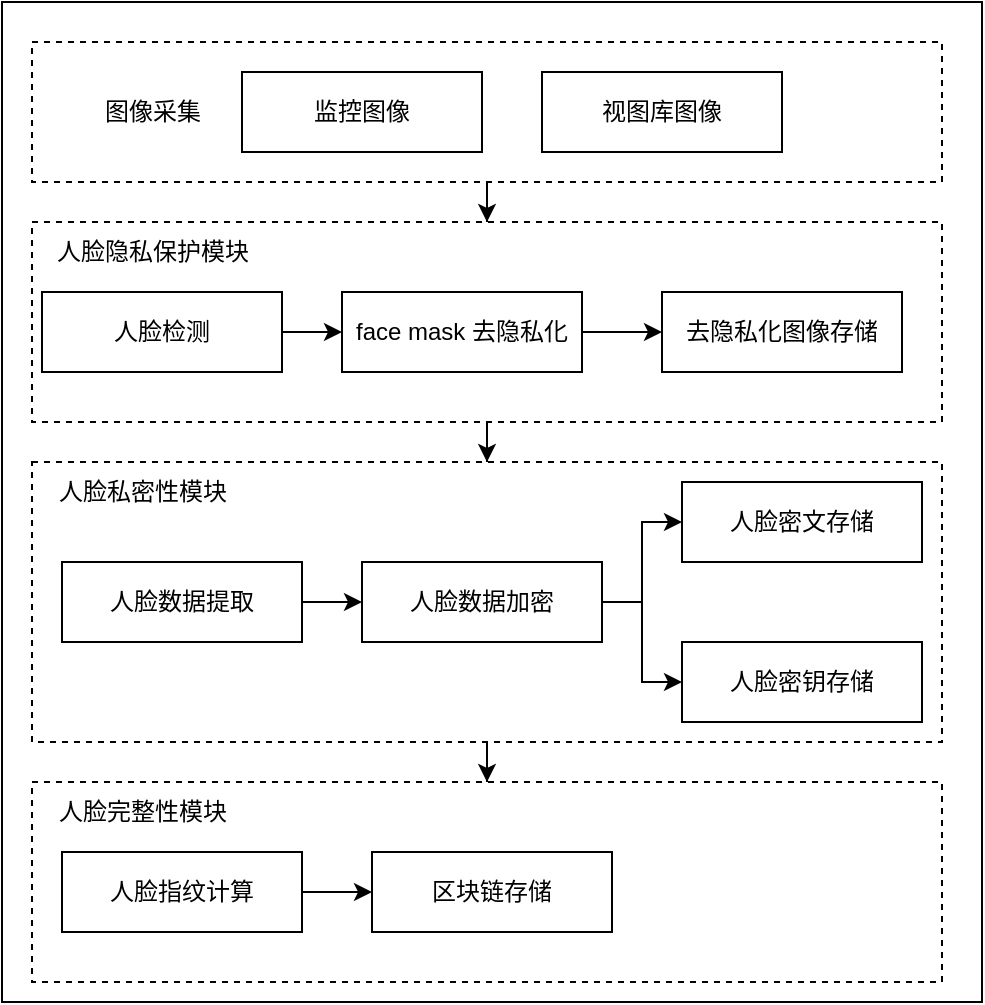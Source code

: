 <mxfile version="20.4.1" type="github" pages="3">
  <diagram id="C5RBs43oDa-KdzZeNtuy" name="总体架构">
    <mxGraphModel dx="1422" dy="786" grid="1" gridSize="10" guides="1" tooltips="1" connect="1" arrows="1" fold="1" page="1" pageScale="1" pageWidth="827" pageHeight="1169" math="0" shadow="0">
      <root>
        <mxCell id="WIyWlLk6GJQsqaUBKTNV-0" />
        <mxCell id="WIyWlLk6GJQsqaUBKTNV-1" parent="WIyWlLk6GJQsqaUBKTNV-0" />
        <mxCell id="MVzGXysxAG-uWQFW-auq-35" value="" style="rounded=0;whiteSpace=wrap;html=1;fillColor=none;" parent="WIyWlLk6GJQsqaUBKTNV-1" vertex="1">
          <mxGeometry x="130" y="80" width="490" height="500" as="geometry" />
        </mxCell>
        <mxCell id="MVzGXysxAG-uWQFW-auq-25" value="" style="rounded=0;whiteSpace=wrap;html=1;fillColor=none;dashed=1;" parent="WIyWlLk6GJQsqaUBKTNV-1" vertex="1">
          <mxGeometry x="145" y="470" width="455" height="100" as="geometry" />
        </mxCell>
        <mxCell id="MVzGXysxAG-uWQFW-auq-24" value="" style="rounded=0;whiteSpace=wrap;html=1;fillColor=none;dashed=1;" parent="WIyWlLk6GJQsqaUBKTNV-1" vertex="1">
          <mxGeometry x="145" y="310" width="455" height="140" as="geometry" />
        </mxCell>
        <mxCell id="MVzGXysxAG-uWQFW-auq-21" value="" style="rounded=0;whiteSpace=wrap;html=1;fillColor=none;dashed=1;" parent="WIyWlLk6GJQsqaUBKTNV-1" vertex="1">
          <mxGeometry x="145" y="190" width="455" height="100" as="geometry" />
        </mxCell>
        <mxCell id="MVzGXysxAG-uWQFW-auq-20" value="" style="rounded=0;whiteSpace=wrap;html=1;fillColor=none;dashed=1;" parent="WIyWlLk6GJQsqaUBKTNV-1" vertex="1">
          <mxGeometry x="145" y="100" width="455" height="70" as="geometry" />
        </mxCell>
        <mxCell id="WIyWlLk6GJQsqaUBKTNV-3" value="监控图像" style="rounded=0;whiteSpace=wrap;html=1;fontSize=12;glass=0;strokeWidth=1;shadow=0;" parent="WIyWlLk6GJQsqaUBKTNV-1" vertex="1">
          <mxGeometry x="250" y="115" width="120" height="40" as="geometry" />
        </mxCell>
        <mxCell id="MVzGXysxAG-uWQFW-auq-2" value="图像采集" style="text;html=1;align=center;verticalAlign=middle;resizable=0;points=[];autosize=1;strokeColor=none;fillColor=none;" parent="WIyWlLk6GJQsqaUBKTNV-1" vertex="1">
          <mxGeometry x="170" y="120" width="70" height="30" as="geometry" />
        </mxCell>
        <mxCell id="MVzGXysxAG-uWQFW-auq-6" style="edgeStyle=orthogonalEdgeStyle;rounded=0;orthogonalLoop=1;jettySize=auto;html=1;" parent="WIyWlLk6GJQsqaUBKTNV-1" source="MVzGXysxAG-uWQFW-auq-3" target="MVzGXysxAG-uWQFW-auq-4" edge="1">
          <mxGeometry relative="1" as="geometry" />
        </mxCell>
        <mxCell id="MVzGXysxAG-uWQFW-auq-3" value="人脸检测" style="rounded=0;whiteSpace=wrap;html=1;fillColor=default;" parent="WIyWlLk6GJQsqaUBKTNV-1" vertex="1">
          <mxGeometry x="150" y="225" width="120" height="40" as="geometry" />
        </mxCell>
        <mxCell id="MVzGXysxAG-uWQFW-auq-7" style="edgeStyle=orthogonalEdgeStyle;rounded=0;orthogonalLoop=1;jettySize=auto;html=1;entryX=0;entryY=0.5;entryDx=0;entryDy=0;" parent="WIyWlLk6GJQsqaUBKTNV-1" source="MVzGXysxAG-uWQFW-auq-4" target="MVzGXysxAG-uWQFW-auq-5" edge="1">
          <mxGeometry relative="1" as="geometry" />
        </mxCell>
        <mxCell id="MVzGXysxAG-uWQFW-auq-4" value="face mask 去隐私化" style="rounded=0;whiteSpace=wrap;html=1;fillColor=default;" parent="WIyWlLk6GJQsqaUBKTNV-1" vertex="1">
          <mxGeometry x="300" y="225" width="120" height="40" as="geometry" />
        </mxCell>
        <mxCell id="MVzGXysxAG-uWQFW-auq-5" value="去隐私化图像存储" style="rounded=0;whiteSpace=wrap;html=1;fillColor=default;" parent="WIyWlLk6GJQsqaUBKTNV-1" vertex="1">
          <mxGeometry x="460" y="225" width="120" height="40" as="geometry" />
        </mxCell>
        <mxCell id="MVzGXysxAG-uWQFW-auq-13" style="edgeStyle=orthogonalEdgeStyle;rounded=0;orthogonalLoop=1;jettySize=auto;html=1;entryX=0;entryY=0.5;entryDx=0;entryDy=0;" parent="WIyWlLk6GJQsqaUBKTNV-1" source="MVzGXysxAG-uWQFW-auq-8" target="MVzGXysxAG-uWQFW-auq-9" edge="1">
          <mxGeometry relative="1" as="geometry" />
        </mxCell>
        <mxCell id="MVzGXysxAG-uWQFW-auq-8" value="人脸数据提取" style="rounded=0;whiteSpace=wrap;html=1;fillColor=default;" parent="WIyWlLk6GJQsqaUBKTNV-1" vertex="1">
          <mxGeometry x="160" y="360" width="120" height="40" as="geometry" />
        </mxCell>
        <mxCell id="MVzGXysxAG-uWQFW-auq-14" style="edgeStyle=orthogonalEdgeStyle;rounded=0;orthogonalLoop=1;jettySize=auto;html=1;entryX=0;entryY=0.5;entryDx=0;entryDy=0;" parent="WIyWlLk6GJQsqaUBKTNV-1" source="MVzGXysxAG-uWQFW-auq-9" target="MVzGXysxAG-uWQFW-auq-11" edge="1">
          <mxGeometry relative="1" as="geometry" />
        </mxCell>
        <mxCell id="MVzGXysxAG-uWQFW-auq-15" style="edgeStyle=orthogonalEdgeStyle;rounded=0;orthogonalLoop=1;jettySize=auto;html=1;entryX=0;entryY=0.5;entryDx=0;entryDy=0;" parent="WIyWlLk6GJQsqaUBKTNV-1" source="MVzGXysxAG-uWQFW-auq-9" target="MVzGXysxAG-uWQFW-auq-12" edge="1">
          <mxGeometry relative="1" as="geometry" />
        </mxCell>
        <mxCell id="MVzGXysxAG-uWQFW-auq-9" value="人脸数据加密" style="rounded=0;whiteSpace=wrap;html=1;fillColor=default;" parent="WIyWlLk6GJQsqaUBKTNV-1" vertex="1">
          <mxGeometry x="310" y="360" width="120" height="40" as="geometry" />
        </mxCell>
        <mxCell id="MVzGXysxAG-uWQFW-auq-11" value="人脸密文存储" style="rounded=0;whiteSpace=wrap;html=1;fillColor=default;" parent="WIyWlLk6GJQsqaUBKTNV-1" vertex="1">
          <mxGeometry x="470" y="320" width="120" height="40" as="geometry" />
        </mxCell>
        <mxCell id="MVzGXysxAG-uWQFW-auq-12" value="人脸密钥存储" style="rounded=0;whiteSpace=wrap;html=1;fillColor=default;" parent="WIyWlLk6GJQsqaUBKTNV-1" vertex="1">
          <mxGeometry x="470" y="400" width="120" height="40" as="geometry" />
        </mxCell>
        <mxCell id="MVzGXysxAG-uWQFW-auq-39" style="edgeStyle=orthogonalEdgeStyle;rounded=0;orthogonalLoop=1;jettySize=auto;html=1;entryX=0;entryY=0.5;entryDx=0;entryDy=0;" parent="WIyWlLk6GJQsqaUBKTNV-1" source="MVzGXysxAG-uWQFW-auq-16" target="MVzGXysxAG-uWQFW-auq-17" edge="1">
          <mxGeometry relative="1" as="geometry" />
        </mxCell>
        <mxCell id="MVzGXysxAG-uWQFW-auq-16" value="人脸指纹计算" style="rounded=0;whiteSpace=wrap;html=1;fillColor=default;" parent="WIyWlLk6GJQsqaUBKTNV-1" vertex="1">
          <mxGeometry x="160" y="505" width="120" height="40" as="geometry" />
        </mxCell>
        <mxCell id="MVzGXysxAG-uWQFW-auq-17" value="区块链存储" style="rounded=0;whiteSpace=wrap;html=1;fillColor=default;" parent="WIyWlLk6GJQsqaUBKTNV-1" vertex="1">
          <mxGeometry x="315" y="505" width="120" height="40" as="geometry" />
        </mxCell>
        <mxCell id="MVzGXysxAG-uWQFW-auq-23" style="edgeStyle=orthogonalEdgeStyle;rounded=0;orthogonalLoop=1;jettySize=auto;html=1;entryX=0.5;entryY=0;entryDx=0;entryDy=0;" parent="WIyWlLk6GJQsqaUBKTNV-1" source="MVzGXysxAG-uWQFW-auq-20" target="MVzGXysxAG-uWQFW-auq-21" edge="1">
          <mxGeometry relative="1" as="geometry" />
        </mxCell>
        <mxCell id="MVzGXysxAG-uWQFW-auq-26" style="edgeStyle=orthogonalEdgeStyle;rounded=0;orthogonalLoop=1;jettySize=auto;html=1;entryX=0.5;entryY=0;entryDx=0;entryDy=0;" parent="WIyWlLk6GJQsqaUBKTNV-1" source="MVzGXysxAG-uWQFW-auq-21" target="MVzGXysxAG-uWQFW-auq-24" edge="1">
          <mxGeometry relative="1" as="geometry" />
        </mxCell>
        <mxCell id="MVzGXysxAG-uWQFW-auq-27" style="edgeStyle=orthogonalEdgeStyle;rounded=0;orthogonalLoop=1;jettySize=auto;html=1;entryX=0.5;entryY=0;entryDx=0;entryDy=0;" parent="WIyWlLk6GJQsqaUBKTNV-1" source="MVzGXysxAG-uWQFW-auq-24" target="MVzGXysxAG-uWQFW-auq-25" edge="1">
          <mxGeometry relative="1" as="geometry" />
        </mxCell>
        <mxCell id="MVzGXysxAG-uWQFW-auq-29" value="人脸隐私保护模块" style="text;html=1;align=center;verticalAlign=middle;resizable=0;points=[];autosize=1;strokeColor=none;fillColor=none;" parent="WIyWlLk6GJQsqaUBKTNV-1" vertex="1">
          <mxGeometry x="145" y="190" width="120" height="30" as="geometry" />
        </mxCell>
        <mxCell id="MVzGXysxAG-uWQFW-auq-30" value="人脸私密性模块&lt;br&gt;" style="text;html=1;align=center;verticalAlign=middle;resizable=0;points=[];autosize=1;strokeColor=none;fillColor=none;" parent="WIyWlLk6GJQsqaUBKTNV-1" vertex="1">
          <mxGeometry x="145" y="310" width="110" height="30" as="geometry" />
        </mxCell>
        <mxCell id="MVzGXysxAG-uWQFW-auq-31" value="人脸完整性模块" style="text;html=1;align=center;verticalAlign=middle;resizable=0;points=[];autosize=1;strokeColor=none;fillColor=none;" parent="WIyWlLk6GJQsqaUBKTNV-1" vertex="1">
          <mxGeometry x="145" y="470" width="110" height="30" as="geometry" />
        </mxCell>
        <mxCell id="qkrcbtvOz6kqvmCzhJ64-0" value="视图库图像" style="rounded=0;whiteSpace=wrap;html=1;" vertex="1" parent="WIyWlLk6GJQsqaUBKTNV-1">
          <mxGeometry x="400" y="115" width="120" height="40" as="geometry" />
        </mxCell>
      </root>
    </mxGraphModel>
  </diagram>
  <diagram id="-VKIrLLDTGQx4RRVJaQG" name="反向过程">
    <mxGraphModel dx="1422" dy="786" grid="1" gridSize="10" guides="1" tooltips="1" connect="1" arrows="1" fold="1" page="1" pageScale="1" pageWidth="827" pageHeight="1169" math="0" shadow="0">
      <root>
        <mxCell id="0" />
        <mxCell id="1" parent="0" />
        <mxCell id="KIJZz3Co9a9sa9CVFfHB-6" value="" style="rounded=0;whiteSpace=wrap;html=1;fillColor=none;" parent="1" vertex="1">
          <mxGeometry x="30" y="30" width="640" height="530" as="geometry" />
        </mxCell>
        <mxCell id="KIJZz3Co9a9sa9CVFfHB-3" value="" style="rounded=0;whiteSpace=wrap;html=1;dashed=1;fillColor=none;" parent="1" vertex="1">
          <mxGeometry x="410" y="60" width="230" height="470" as="geometry" />
        </mxCell>
        <mxCell id="KIJZz3Co9a9sa9CVFfHB-1" value="" style="rounded=0;whiteSpace=wrap;html=1;dashed=1;fillColor=none;" parent="1" vertex="1">
          <mxGeometry x="210" y="60" width="190" height="240" as="geometry" />
        </mxCell>
        <mxCell id="MB0l_RFAwYuOKAs4vBkQ-57" value="" style="rounded=0;whiteSpace=wrap;html=1;fillColor=none;dashed=1;" parent="1" vertex="1">
          <mxGeometry x="40" y="310" width="170" height="220" as="geometry" />
        </mxCell>
        <mxCell id="MB0l_RFAwYuOKAs4vBkQ-1" style="edgeStyle=orthogonalEdgeStyle;rounded=0;orthogonalLoop=1;jettySize=auto;html=1;entryX=0.5;entryY=0;entryDx=0;entryDy=0;strokeWidth=2;" parent="1" source="1kAMh8px42mwaqg6lwGX-1" target="1kAMh8px42mwaqg6lwGX-2" edge="1">
          <mxGeometry relative="1" as="geometry" />
        </mxCell>
        <mxCell id="1kAMh8px42mwaqg6lwGX-1" value="检索图片库" style="rounded=0;whiteSpace=wrap;html=1;fillColor=default;" parent="1" vertex="1">
          <mxGeometry x="90" y="100" width="80" height="40" as="geometry" />
        </mxCell>
        <mxCell id="MB0l_RFAwYuOKAs4vBkQ-14" style="edgeStyle=orthogonalEdgeStyle;rounded=0;orthogonalLoop=1;jettySize=auto;html=1;strokeWidth=2;" parent="1" source="1kAMh8px42mwaqg6lwGX-2" target="MB0l_RFAwYuOKAs4vBkQ-11" edge="1">
          <mxGeometry relative="1" as="geometry" />
        </mxCell>
        <mxCell id="1kAMh8px42mwaqg6lwGX-2" value="获取去隐私化的图像" style="rounded=0;whiteSpace=wrap;html=1;fillColor=default;" parent="1" vertex="1">
          <mxGeometry x="90" y="240" width="80" height="40" as="geometry" />
        </mxCell>
        <mxCell id="MB0l_RFAwYuOKAs4vBkQ-7" style="edgeStyle=orthogonalEdgeStyle;rounded=0;orthogonalLoop=1;jettySize=auto;html=1;entryX=0.5;entryY=0;entryDx=0;entryDy=0;" parent="1" source="MB0l_RFAwYuOKAs4vBkQ-2" target="MB0l_RFAwYuOKAs4vBkQ-5" edge="1">
          <mxGeometry relative="1" as="geometry" />
        </mxCell>
        <mxCell id="MB0l_RFAwYuOKAs4vBkQ-2" value="检索指定图像的人脸密文" style="rounded=0;whiteSpace=wrap;html=1;fillColor=default;" parent="1" vertex="1">
          <mxGeometry x="220" y="100" width="80" height="40" as="geometry" />
        </mxCell>
        <mxCell id="MB0l_RFAwYuOKAs4vBkQ-8" style="edgeStyle=orthogonalEdgeStyle;rounded=0;orthogonalLoop=1;jettySize=auto;html=1;entryX=0.5;entryY=0;entryDx=0;entryDy=0;" parent="1" source="MB0l_RFAwYuOKAs4vBkQ-3" target="MB0l_RFAwYuOKAs4vBkQ-5" edge="1">
          <mxGeometry relative="1" as="geometry" />
        </mxCell>
        <mxCell id="MB0l_RFAwYuOKAs4vBkQ-3" value="用户持有的密钥" style="whiteSpace=wrap;html=1;rounded=0;fillColor=default;" parent="1" vertex="1">
          <mxGeometry x="310" y="100" width="80" height="40" as="geometry" />
        </mxCell>
        <mxCell id="MB0l_RFAwYuOKAs4vBkQ-54" style="edgeStyle=orthogonalEdgeStyle;rounded=0;orthogonalLoop=1;jettySize=auto;html=1;entryX=0.75;entryY=0;entryDx=0;entryDy=0;strokeWidth=2;" parent="1" source="MB0l_RFAwYuOKAs4vBkQ-5" target="MB0l_RFAwYuOKAs4vBkQ-11" edge="1">
          <mxGeometry relative="1" as="geometry">
            <Array as="points">
              <mxPoint x="280" y="350" />
              <mxPoint x="155" y="350" />
            </Array>
          </mxGeometry>
        </mxCell>
        <mxCell id="MB0l_RFAwYuOKAs4vBkQ-55" style="edgeStyle=orthogonalEdgeStyle;rounded=0;orthogonalLoop=1;jettySize=auto;html=1;strokeWidth=1;" parent="1" source="MB0l_RFAwYuOKAs4vBkQ-5" target="MB0l_RFAwYuOKAs4vBkQ-20" edge="1">
          <mxGeometry relative="1" as="geometry">
            <Array as="points">
              <mxPoint x="320" y="350" />
            </Array>
          </mxGeometry>
        </mxCell>
        <mxCell id="MB0l_RFAwYuOKAs4vBkQ-5" value="解密人脸密文得到人脸数据" style="whiteSpace=wrap;html=1;rounded=0;fillColor=default;" parent="1" vertex="1">
          <mxGeometry x="250" y="240" width="100" height="40" as="geometry" />
        </mxCell>
        <mxCell id="MB0l_RFAwYuOKAs4vBkQ-18" style="edgeStyle=orthogonalEdgeStyle;rounded=0;orthogonalLoop=1;jettySize=auto;html=1;entryX=0.5;entryY=0;entryDx=0;entryDy=0;strokeWidth=2;" parent="1" source="MB0l_RFAwYuOKAs4vBkQ-11" target="MB0l_RFAwYuOKAs4vBkQ-17" edge="1">
          <mxGeometry relative="1" as="geometry" />
        </mxCell>
        <mxCell id="MB0l_RFAwYuOKAs4vBkQ-11" value="使用人脸数据替换face mask" style="rounded=0;whiteSpace=wrap;html=1;fillColor=default;" parent="1" vertex="1">
          <mxGeometry x="80" y="390" width="100" height="40" as="geometry" />
        </mxCell>
        <mxCell id="MB0l_RFAwYuOKAs4vBkQ-17" value="得到原始图像，并交付给用户" style="whiteSpace=wrap;html=1;rounded=0;fillColor=default;" parent="1" vertex="1">
          <mxGeometry x="85" y="462.5" width="90" height="45" as="geometry" />
        </mxCell>
        <mxCell id="MB0l_RFAwYuOKAs4vBkQ-23" style="edgeStyle=orthogonalEdgeStyle;rounded=0;orthogonalLoop=1;jettySize=auto;html=1;entryX=0.5;entryY=0;entryDx=0;entryDy=0;" parent="1" source="MB0l_RFAwYuOKAs4vBkQ-19" target="MB0l_RFAwYuOKAs4vBkQ-22" edge="1">
          <mxGeometry relative="1" as="geometry" />
        </mxCell>
        <mxCell id="MB0l_RFAwYuOKAs4vBkQ-19" value="检索区块链" style="whiteSpace=wrap;html=1;rounded=0;fillColor=default;" parent="1" vertex="1">
          <mxGeometry x="496" y="100" width="80" height="40" as="geometry" />
        </mxCell>
        <mxCell id="MB0l_RFAwYuOKAs4vBkQ-47" style="edgeStyle=orthogonalEdgeStyle;rounded=0;orthogonalLoop=1;jettySize=auto;html=1;entryX=0;entryY=0.5;entryDx=0;entryDy=0;strokeWidth=1;" parent="1" source="MB0l_RFAwYuOKAs4vBkQ-20" target="MB0l_RFAwYuOKAs4vBkQ-28" edge="1">
          <mxGeometry relative="1" as="geometry" />
        </mxCell>
        <mxCell id="MB0l_RFAwYuOKAs4vBkQ-20" value="计算人脸数据的哈希值" style="rounded=0;whiteSpace=wrap;html=1;fillColor=default;" parent="1" vertex="1">
          <mxGeometry x="420" y="310" width="60" height="70" as="geometry" />
        </mxCell>
        <mxCell id="MB0l_RFAwYuOKAs4vBkQ-49" style="edgeStyle=orthogonalEdgeStyle;rounded=0;orthogonalLoop=1;jettySize=auto;html=1;entryX=0.5;entryY=0;entryDx=0;entryDy=0;strokeWidth=1;" parent="1" source="MB0l_RFAwYuOKAs4vBkQ-22" target="MB0l_RFAwYuOKAs4vBkQ-28" edge="1">
          <mxGeometry relative="1" as="geometry" />
        </mxCell>
        <mxCell id="MB0l_RFAwYuOKAs4vBkQ-22" value="得到图像的的数据指纹" style="rounded=0;whiteSpace=wrap;html=1;fillColor=default;" parent="1" vertex="1">
          <mxGeometry x="496" y="240" width="80" height="40" as="geometry" />
        </mxCell>
        <mxCell id="MB0l_RFAwYuOKAs4vBkQ-34" style="edgeStyle=orthogonalEdgeStyle;rounded=0;orthogonalLoop=1;jettySize=auto;html=1;exitX=1;exitY=0.5;exitDx=0;exitDy=0;" parent="1" source="MB0l_RFAwYuOKAs4vBkQ-28" target="MB0l_RFAwYuOKAs4vBkQ-33" edge="1">
          <mxGeometry relative="1" as="geometry">
            <Array as="points">
              <mxPoint x="590" y="345" />
            </Array>
          </mxGeometry>
        </mxCell>
        <mxCell id="KIJZz3Co9a9sa9CVFfHB-5" style="edgeStyle=orthogonalEdgeStyle;rounded=0;orthogonalLoop=1;jettySize=auto;html=1;exitX=0.5;exitY=1;exitDx=0;exitDy=0;strokeWidth=2;" parent="1" source="MB0l_RFAwYuOKAs4vBkQ-28" edge="1">
          <mxGeometry relative="1" as="geometry">
            <mxPoint x="180" y="410" as="targetPoint" />
            <Array as="points">
              <mxPoint x="536" y="410" />
              <mxPoint x="180" y="410" />
            </Array>
          </mxGeometry>
        </mxCell>
        <mxCell id="MB0l_RFAwYuOKAs4vBkQ-28" value="是否相同" style="rhombus;whiteSpace=wrap;html=1;rounded=0;fillColor=default;" parent="1" vertex="1">
          <mxGeometry x="506" y="315" width="60" height="60" as="geometry" />
        </mxCell>
        <mxCell id="MB0l_RFAwYuOKAs4vBkQ-32" value="Y" style="text;html=1;align=center;verticalAlign=middle;resizable=0;points=[];autosize=1;strokeColor=none;fillColor=none;" parent="1" vertex="1">
          <mxGeometry x="506" y="380" width="30" height="30" as="geometry" />
        </mxCell>
        <mxCell id="MB0l_RFAwYuOKAs4vBkQ-33" value="人脸数据已被篡改" style="rounded=0;whiteSpace=wrap;html=1;fillColor=default;" parent="1" vertex="1">
          <mxGeometry x="536" y="467.5" width="100" height="35" as="geometry" />
        </mxCell>
        <mxCell id="MB0l_RFAwYuOKAs4vBkQ-35" value="N" style="text;html=1;align=center;verticalAlign=middle;resizable=0;points=[];autosize=1;strokeColor=none;fillColor=none;" parent="1" vertex="1">
          <mxGeometry x="566" y="325" width="30" height="30" as="geometry" />
        </mxCell>
        <mxCell id="MB0l_RFAwYuOKAs4vBkQ-59" value="人脸替换过程" style="text;html=1;align=center;verticalAlign=middle;resizable=0;points=[];autosize=1;strokeColor=none;fillColor=none;horizontal=1;" parent="1" vertex="1">
          <mxGeometry x="40" y="530" width="100" height="30" as="geometry" />
        </mxCell>
        <mxCell id="KIJZz3Co9a9sa9CVFfHB-2" value="人脸数据解密过程" style="text;html=1;align=center;verticalAlign=middle;resizable=0;points=[];autosize=1;strokeColor=none;fillColor=none;" parent="1" vertex="1">
          <mxGeometry x="210" y="30" width="120" height="30" as="geometry" />
        </mxCell>
        <mxCell id="KIJZz3Co9a9sa9CVFfHB-4" value="人脸完整性校验过程" style="text;html=1;align=center;verticalAlign=middle;resizable=0;points=[];autosize=1;strokeColor=none;fillColor=none;horizontal=1;" parent="1" vertex="1">
          <mxGeometry x="400" y="30" width="130" height="30" as="geometry" />
        </mxCell>
      </root>
    </mxGraphModel>
  </diagram>
  <diagram id="YbXFav5gelndmGKsWvRQ" name="正向过程">
    <mxGraphModel dx="650" dy="475" grid="1" gridSize="10" guides="1" tooltips="1" connect="1" arrows="1" fold="1" page="1" pageScale="1" pageWidth="827" pageHeight="1169" math="0" shadow="0">
      <root>
        <mxCell id="0" />
        <mxCell id="1" parent="0" />
        <mxCell id="lrqqWhtxAbYgg2bAAVtC-47" value="" style="whiteSpace=wrap;html=1;dashed=1;" vertex="1" parent="1">
          <mxGeometry x="440" y="220" width="330" height="390" as="geometry" />
        </mxCell>
        <mxCell id="lrqqWhtxAbYgg2bAAVtC-45" value="" style="rounded=0;whiteSpace=wrap;html=1;dashed=1;" vertex="1" parent="1">
          <mxGeometry x="190" y="290" width="240" height="320" as="geometry" />
        </mxCell>
        <mxCell id="lrqqWhtxAbYgg2bAAVtC-43" value="" style="rounded=0;whiteSpace=wrap;html=1;dashed=1;" vertex="1" parent="1">
          <mxGeometry x="35" y="220" width="150" height="390" as="geometry" />
        </mxCell>
        <mxCell id="lrqqWhtxAbYgg2bAAVtC-12" style="edgeStyle=orthogonalEdgeStyle;rounded=0;orthogonalLoop=1;jettySize=auto;html=1;" edge="1" parent="1" source="lrqqWhtxAbYgg2bAAVtC-4" target="lrqqWhtxAbYgg2bAAVtC-5">
          <mxGeometry relative="1" as="geometry" />
        </mxCell>
        <mxCell id="lrqqWhtxAbYgg2bAAVtC-4" value="获取监控图像img" style="whiteSpace=wrap;html=1;" vertex="1" parent="1">
          <mxGeometry x="260" y="150" width="100" height="40" as="geometry" />
        </mxCell>
        <mxCell id="lrqqWhtxAbYgg2bAAVtC-13" style="edgeStyle=orthogonalEdgeStyle;rounded=0;orthogonalLoop=1;jettySize=auto;html=1;" edge="1" parent="1" source="lrqqWhtxAbYgg2bAAVtC-5" target="lrqqWhtxAbYgg2bAAVtC-10">
          <mxGeometry relative="1" as="geometry" />
        </mxCell>
        <mxCell id="lrqqWhtxAbYgg2bAAVtC-22" style="edgeStyle=orthogonalEdgeStyle;rounded=0;orthogonalLoop=1;jettySize=auto;html=1;entryX=0.5;entryY=0;entryDx=0;entryDy=0;" edge="1" parent="1" source="lrqqWhtxAbYgg2bAAVtC-5" target="lrqqWhtxAbYgg2bAAVtC-18">
          <mxGeometry relative="1" as="geometry" />
        </mxCell>
        <mxCell id="lrqqWhtxAbYgg2bAAVtC-41" style="edgeStyle=orthogonalEdgeStyle;rounded=0;orthogonalLoop=1;jettySize=auto;html=1;entryX=0.5;entryY=0;entryDx=0;entryDy=0;" edge="1" parent="1" source="lrqqWhtxAbYgg2bAAVtC-5" target="lrqqWhtxAbYgg2bAAVtC-27">
          <mxGeometry relative="1" as="geometry" />
        </mxCell>
        <mxCell id="lrqqWhtxAbYgg2bAAVtC-42" style="edgeStyle=orthogonalEdgeStyle;rounded=0;orthogonalLoop=1;jettySize=auto;html=1;entryX=0.5;entryY=0;entryDx=0;entryDy=0;" edge="1" parent="1" source="lrqqWhtxAbYgg2bAAVtC-5" target="lrqqWhtxAbYgg2bAAVtC-28">
          <mxGeometry relative="1" as="geometry" />
        </mxCell>
        <mxCell id="lrqqWhtxAbYgg2bAAVtC-5" value="人脸检测算法检测出全部n张人脸face1,face2..facen" style="whiteSpace=wrap;html=1;" vertex="1" parent="1">
          <mxGeometry x="220" y="210" width="180" height="55" as="geometry" />
        </mxCell>
        <mxCell id="lrqqWhtxAbYgg2bAAVtC-11" style="edgeStyle=orthogonalEdgeStyle;rounded=0;orthogonalLoop=1;jettySize=auto;html=1;" edge="1" parent="1" source="lrqqWhtxAbYgg2bAAVtC-9" target="lrqqWhtxAbYgg2bAAVtC-4">
          <mxGeometry relative="1" as="geometry" />
        </mxCell>
        <mxCell id="lrqqWhtxAbYgg2bAAVtC-9" value="监控摄像头" style="rounded=0;whiteSpace=wrap;html=1;" vertex="1" parent="1">
          <mxGeometry x="270" y="90" width="80" height="40" as="geometry" />
        </mxCell>
        <mxCell id="lrqqWhtxAbYgg2bAAVtC-15" style="edgeStyle=orthogonalEdgeStyle;rounded=0;orthogonalLoop=1;jettySize=auto;html=1;entryX=0.5;entryY=0;entryDx=0;entryDy=0;" edge="1" parent="1" source="lrqqWhtxAbYgg2bAAVtC-10" target="lrqqWhtxAbYgg2bAAVtC-14">
          <mxGeometry relative="1" as="geometry" />
        </mxCell>
        <mxCell id="lrqqWhtxAbYgg2bAAVtC-10" value="使用n个face mask覆盖face1...facen" style="rounded=0;whiteSpace=wrap;html=1;" vertex="1" parent="1">
          <mxGeometry x="45" y="300" width="130" height="45" as="geometry" />
        </mxCell>
        <mxCell id="lrqqWhtxAbYgg2bAAVtC-40" style="edgeStyle=orthogonalEdgeStyle;rounded=0;orthogonalLoop=1;jettySize=auto;html=1;entryX=0;entryY=0.5;entryDx=0;entryDy=0;exitX=0.5;exitY=1;exitDx=0;exitDy=0;" edge="1" parent="1" source="lrqqWhtxAbYgg2bAAVtC-14" target="lrqqWhtxAbYgg2bAAVtC-34">
          <mxGeometry relative="1" as="geometry" />
        </mxCell>
        <mxCell id="lrqqWhtxAbYgg2bAAVtC-14" value="将去隐私化的图像存储至视图库" style="whiteSpace=wrap;html=1;" vertex="1" parent="1">
          <mxGeometry x="50" y="540" width="120" height="40" as="geometry" />
        </mxCell>
        <mxCell id="lrqqWhtxAbYgg2bAAVtC-17" style="edgeStyle=orthogonalEdgeStyle;rounded=0;orthogonalLoop=1;jettySize=auto;html=1;entryX=0.5;entryY=0;entryDx=0;entryDy=0;" edge="1" parent="1" source="lrqqWhtxAbYgg2bAAVtC-16" target="lrqqWhtxAbYgg2bAAVtC-9">
          <mxGeometry relative="1" as="geometry" />
        </mxCell>
        <mxCell id="lrqqWhtxAbYgg2bAAVtC-16" value="开始" style="rounded=1;whiteSpace=wrap;html=1;" vertex="1" parent="1">
          <mxGeometry x="285" y="40" width="50" height="30" as="geometry" />
        </mxCell>
        <mxCell id="lrqqWhtxAbYgg2bAAVtC-23" style="edgeStyle=orthogonalEdgeStyle;rounded=0;orthogonalLoop=1;jettySize=auto;html=1;entryX=0.5;entryY=0;entryDx=0;entryDy=0;" edge="1" parent="1" source="lrqqWhtxAbYgg2bAAVtC-18" target="lrqqWhtxAbYgg2bAAVtC-19">
          <mxGeometry relative="1" as="geometry" />
        </mxCell>
        <mxCell id="lrqqWhtxAbYgg2bAAVtC-24" style="edgeStyle=orthogonalEdgeStyle;rounded=0;orthogonalLoop=1;jettySize=auto;html=1;entryX=0.5;entryY=0;entryDx=0;entryDy=0;" edge="1" parent="1" source="lrqqWhtxAbYgg2bAAVtC-18" target="lrqqWhtxAbYgg2bAAVtC-20">
          <mxGeometry relative="1" as="geometry" />
        </mxCell>
        <mxCell id="lrqqWhtxAbYgg2bAAVtC-18" value="分别加密face1...facen" style="rounded=0;whiteSpace=wrap;html=1;" vertex="1" parent="1">
          <mxGeometry x="250" y="300" width="120" height="45" as="geometry" />
        </mxCell>
        <mxCell id="lrqqWhtxAbYgg2bAAVtC-25" style="edgeStyle=orthogonalEdgeStyle;rounded=0;orthogonalLoop=1;jettySize=auto;html=1;" edge="1" parent="1" source="lrqqWhtxAbYgg2bAAVtC-19" target="lrqqWhtxAbYgg2bAAVtC-21">
          <mxGeometry relative="1" as="geometry" />
        </mxCell>
        <mxCell id="lrqqWhtxAbYgg2bAAVtC-19" value="得到加密后的face1...facen" style="rounded=0;whiteSpace=wrap;html=1;" vertex="1" parent="1">
          <mxGeometry x="200" y="420" width="100" height="45" as="geometry" />
        </mxCell>
        <mxCell id="lrqqWhtxAbYgg2bAAVtC-26" style="edgeStyle=orthogonalEdgeStyle;rounded=0;orthogonalLoop=1;jettySize=auto;html=1;entryX=0.5;entryY=0;entryDx=0;entryDy=0;" edge="1" parent="1" source="lrqqWhtxAbYgg2bAAVtC-20" target="lrqqWhtxAbYgg2bAAVtC-21">
          <mxGeometry relative="1" as="geometry" />
        </mxCell>
        <mxCell id="lrqqWhtxAbYgg2bAAVtC-20" value="解密face1...facen的密钥key1...keyn" style="whiteSpace=wrap;html=1;" vertex="1" parent="1">
          <mxGeometry x="310" y="420" width="110" height="45" as="geometry" />
        </mxCell>
        <mxCell id="lrqqWhtxAbYgg2bAAVtC-36" style="edgeStyle=orthogonalEdgeStyle;rounded=0;orthogonalLoop=1;jettySize=auto;html=1;entryX=0.5;entryY=0;entryDx=0;entryDy=0;" edge="1" parent="1" source="lrqqWhtxAbYgg2bAAVtC-21" target="lrqqWhtxAbYgg2bAAVtC-34">
          <mxGeometry relative="1" as="geometry" />
        </mxCell>
        <mxCell id="lrqqWhtxAbYgg2bAAVtC-21" value="存储至数据库" style="whiteSpace=wrap;html=1;" vertex="1" parent="1">
          <mxGeometry x="250" y="540" width="120" height="40" as="geometry" />
        </mxCell>
        <mxCell id="lrqqWhtxAbYgg2bAAVtC-32" style="edgeStyle=orthogonalEdgeStyle;rounded=0;orthogonalLoop=1;jettySize=auto;html=1;entryX=0.5;entryY=0;entryDx=0;entryDy=0;" edge="1" parent="1" source="lrqqWhtxAbYgg2bAAVtC-27" target="lrqqWhtxAbYgg2bAAVtC-31">
          <mxGeometry relative="1" as="geometry" />
        </mxCell>
        <mxCell id="lrqqWhtxAbYgg2bAAVtC-27" value="计算face1..facen的hash值作为数据指纹" style="rounded=0;whiteSpace=wrap;html=1;" vertex="1" parent="1">
          <mxGeometry x="450" y="300" width="150" height="45" as="geometry" />
        </mxCell>
        <mxCell id="lrqqWhtxAbYgg2bAAVtC-33" style="edgeStyle=orthogonalEdgeStyle;rounded=0;orthogonalLoop=1;jettySize=auto;html=1;entryX=0.5;entryY=0;entryDx=0;entryDy=0;" edge="1" parent="1" source="lrqqWhtxAbYgg2bAAVtC-28" target="lrqqWhtxAbYgg2bAAVtC-31">
          <mxGeometry relative="1" as="geometry" />
        </mxCell>
        <mxCell id="lrqqWhtxAbYgg2bAAVtC-28" value="获取face1...facen在原始图像上的坐标信息xy1...xyn" style="rounded=0;whiteSpace=wrap;html=1;" vertex="1" parent="1">
          <mxGeometry x="620" y="300" width="140" height="45" as="geometry" />
        </mxCell>
        <mxCell id="lrqqWhtxAbYgg2bAAVtC-39" style="edgeStyle=orthogonalEdgeStyle;rounded=0;orthogonalLoop=1;jettySize=auto;html=1;entryX=1;entryY=0.5;entryDx=0;entryDy=0;exitX=0.5;exitY=1;exitDx=0;exitDy=0;" edge="1" parent="1" source="lrqqWhtxAbYgg2bAAVtC-31" target="lrqqWhtxAbYgg2bAAVtC-34">
          <mxGeometry relative="1" as="geometry" />
        </mxCell>
        <mxCell id="lrqqWhtxAbYgg2bAAVtC-31" value="存储至区块链" style="rounded=0;whiteSpace=wrap;html=1;" vertex="1" parent="1">
          <mxGeometry x="540" y="545" width="120" height="40" as="geometry" />
        </mxCell>
        <mxCell id="lrqqWhtxAbYgg2bAAVtC-34" value="结束" style="rounded=1;whiteSpace=wrap;html=1;" vertex="1" parent="1">
          <mxGeometry x="285" y="640" width="50" height="30" as="geometry" />
        </mxCell>
        <mxCell id="lrqqWhtxAbYgg2bAAVtC-44" value="人&lt;br&gt;脸&lt;br&gt;隐&lt;br&gt;私&lt;br&gt;保&lt;br&gt;护&lt;br&gt;模&lt;br&gt;块" style="text;html=1;align=center;verticalAlign=middle;resizable=0;points=[];autosize=1;strokeColor=none;fillColor=none;" vertex="1" parent="1">
          <mxGeometry x="35" y="360" width="40" height="130" as="geometry" />
        </mxCell>
        <mxCell id="lrqqWhtxAbYgg2bAAVtC-46" value="人&lt;br&gt;脸&lt;br&gt;私&lt;br&gt;密&lt;br&gt;性&lt;br&gt;模&lt;br&gt;块" style="text;html=1;align=center;verticalAlign=middle;resizable=0;points=[];autosize=1;strokeColor=none;fillColor=none;" vertex="1" parent="1">
          <mxGeometry x="190" y="290" width="40" height="110" as="geometry" />
        </mxCell>
        <mxCell id="lrqqWhtxAbYgg2bAAVtC-48" value="人&lt;br&gt;脸&lt;br&gt;完&lt;br&gt;整&lt;br&gt;性&lt;br&gt;模&lt;br&gt;块" style="text;html=1;align=center;verticalAlign=middle;resizable=0;points=[];autosize=1;strokeColor=none;fillColor=none;" vertex="1" parent="1">
          <mxGeometry x="720" y="440" width="40" height="110" as="geometry" />
        </mxCell>
      </root>
    </mxGraphModel>
  </diagram>
</mxfile>
